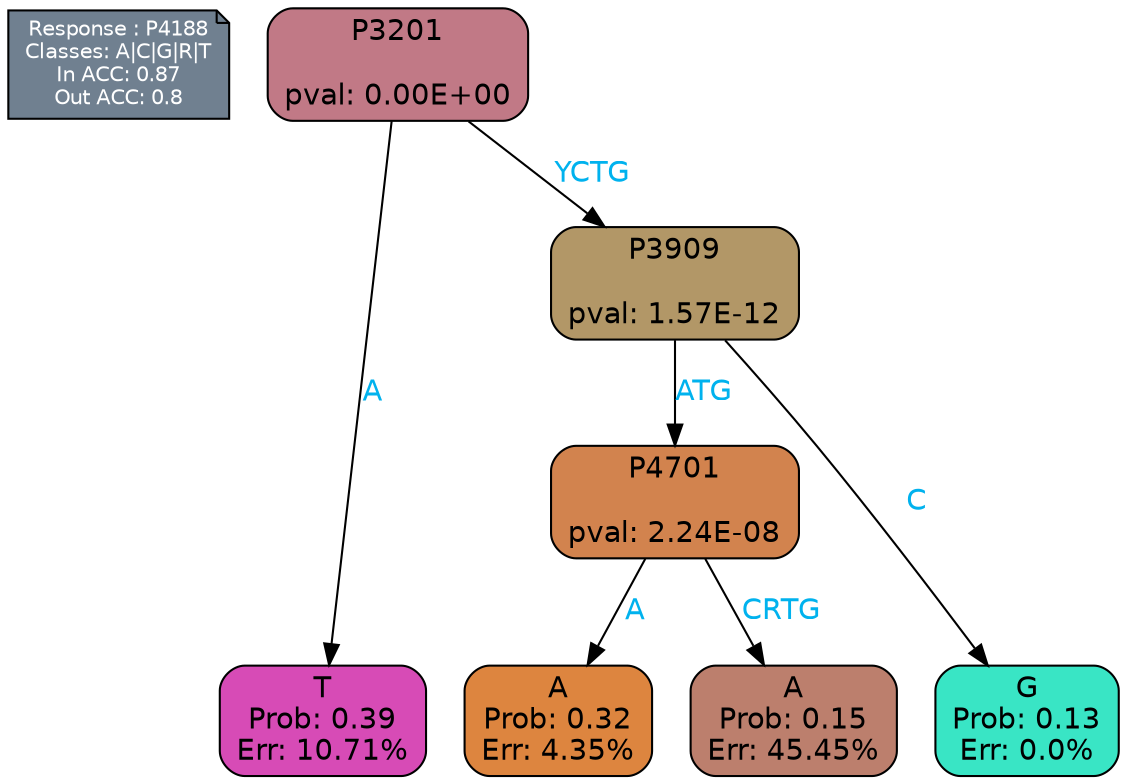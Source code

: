 digraph Tree {
node [shape=box, style="filled, rounded", color="black", fontname=helvetica] ;
graph [ranksep=equally, splines=polylines, bgcolor=transparent, dpi=600] ;
edge [fontname=helvetica] ;
LEGEND [label="Response : P4188
Classes: A|C|G|R|T
In ACC: 0.87
Out ACC: 0.8
",shape=note,align=left,style=filled,fillcolor="slategray",fontcolor="white",fontsize=10];1 [label="P3201

pval: 0.00E+00", fillcolor="#c17986"] ;
2 [label="T
Prob: 0.39
Err: 10.71%", fillcolor="#d74bb6"] ;
3 [label="P3909

pval: 1.57E-12", fillcolor="#b29767"] ;
4 [label="P4701

pval: 2.24E-08", fillcolor="#d2834e"] ;
5 [label="A
Prob: 0.32
Err: 4.35%", fillcolor="#dd853f"] ;
6 [label="A
Prob: 0.15
Err: 45.45%", fillcolor="#bc7f6d"] ;
7 [label="G
Prob: 0.13
Err: 0.0%", fillcolor="#39e5c5"] ;
1 -> 2 [label="A",fontcolor=deepskyblue2] ;
1 -> 3 [label="YCTG",fontcolor=deepskyblue2] ;
3 -> 4 [label="ATG",fontcolor=deepskyblue2] ;
3 -> 7 [label="C",fontcolor=deepskyblue2] ;
4 -> 5 [label="A",fontcolor=deepskyblue2] ;
4 -> 6 [label="CRTG",fontcolor=deepskyblue2] ;
{rank = same; 2;5;6;7;}{rank = same; LEGEND;1;}}